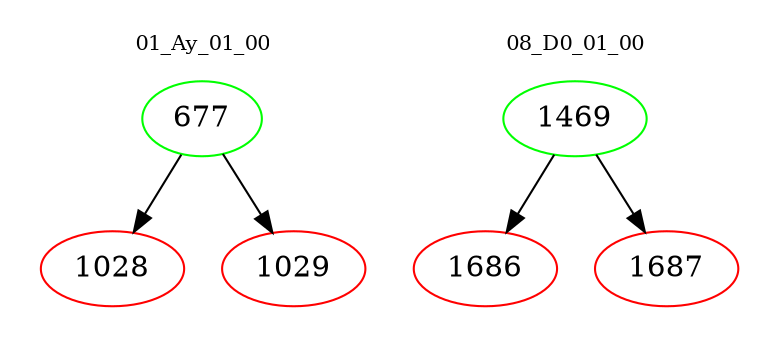 digraph{
subgraph cluster_0 {
color = white
label = "01_Ay_01_00";
fontsize=10;
T0_677 [label="677", color="green"]
T0_677 -> T0_1028 [color="black"]
T0_1028 [label="1028", color="red"]
T0_677 -> T0_1029 [color="black"]
T0_1029 [label="1029", color="red"]
}
subgraph cluster_1 {
color = white
label = "08_D0_01_00";
fontsize=10;
T1_1469 [label="1469", color="green"]
T1_1469 -> T1_1686 [color="black"]
T1_1686 [label="1686", color="red"]
T1_1469 -> T1_1687 [color="black"]
T1_1687 [label="1687", color="red"]
}
}
